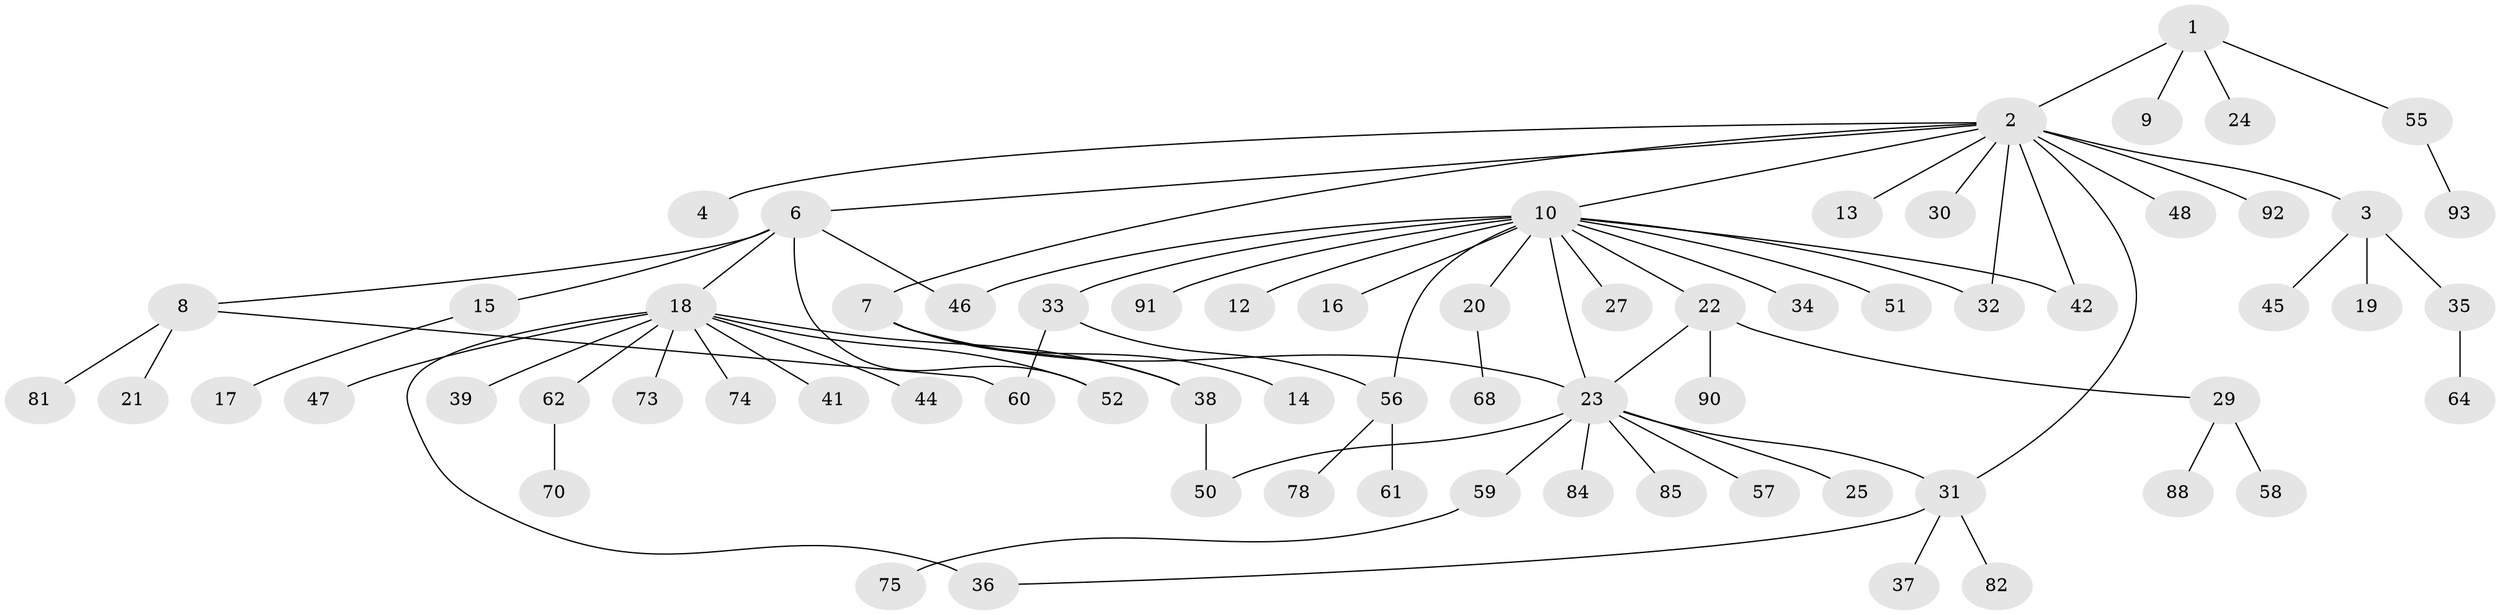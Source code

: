 // original degree distribution, {5: 0.03225806451612903, 13: 0.010752688172043012, 1: 0.5268817204301075, 2: 0.25806451612903225, 7: 0.010752688172043012, 4: 0.043010752688172046, 14: 0.010752688172043012, 3: 0.07526881720430108, 12: 0.010752688172043012, 9: 0.010752688172043012, 6: 0.010752688172043012}
// Generated by graph-tools (version 1.1) at 2025/11/02/27/25 16:11:09]
// undirected, 69 vertices, 80 edges
graph export_dot {
graph [start="1"]
  node [color=gray90,style=filled];
  1 [super="+72"];
  2 [super="+5"];
  3 [super="+67"];
  4;
  6 [super="+86"];
  7;
  8 [super="+77"];
  9;
  10 [super="+11"];
  12;
  13;
  14 [super="+80"];
  15;
  16;
  17;
  18 [super="+28"];
  19 [super="+43"];
  20 [super="+26"];
  21;
  22 [super="+71"];
  23 [super="+76"];
  24 [super="+53"];
  25;
  27;
  29 [super="+83"];
  30;
  31 [super="+40"];
  32;
  33 [super="+63"];
  34;
  35;
  36 [super="+79"];
  37;
  38;
  39;
  41;
  42 [super="+66"];
  44;
  45 [super="+49"];
  46;
  47;
  48;
  50 [super="+54"];
  51;
  52 [super="+89"];
  55 [super="+65"];
  56 [super="+87"];
  57;
  58;
  59;
  60;
  61;
  62 [super="+69"];
  64;
  68;
  70;
  73;
  74;
  75;
  78;
  81;
  82;
  84;
  85;
  88;
  90;
  91;
  92;
  93;
  1 -- 2;
  1 -- 9;
  1 -- 24;
  1 -- 55;
  2 -- 3;
  2 -- 4;
  2 -- 6;
  2 -- 7;
  2 -- 10;
  2 -- 13;
  2 -- 30;
  2 -- 31;
  2 -- 32;
  2 -- 42;
  2 -- 48;
  2 -- 92;
  3 -- 19;
  3 -- 35;
  3 -- 45;
  6 -- 8;
  6 -- 15;
  6 -- 18;
  6 -- 46;
  6 -- 52;
  7 -- 14;
  7 -- 23;
  7 -- 38;
  8 -- 21;
  8 -- 60;
  8 -- 81;
  10 -- 12;
  10 -- 16;
  10 -- 20;
  10 -- 22;
  10 -- 23;
  10 -- 32;
  10 -- 33;
  10 -- 34;
  10 -- 46;
  10 -- 51;
  10 -- 91;
  10 -- 27;
  10 -- 56;
  10 -- 42;
  15 -- 17;
  18 -- 36 [weight=2];
  18 -- 38;
  18 -- 39;
  18 -- 44;
  18 -- 47;
  18 -- 62;
  18 -- 73;
  18 -- 74;
  18 -- 41;
  18 -- 52;
  20 -- 68;
  22 -- 29;
  22 -- 90;
  22 -- 23;
  23 -- 25;
  23 -- 31;
  23 -- 57;
  23 -- 59;
  23 -- 84;
  23 -- 50;
  23 -- 85;
  29 -- 58;
  29 -- 88;
  31 -- 36;
  31 -- 37;
  31 -- 82;
  33 -- 56;
  33 -- 60;
  35 -- 64;
  38 -- 50;
  55 -- 93;
  56 -- 61;
  56 -- 78;
  59 -- 75;
  62 -- 70;
}
